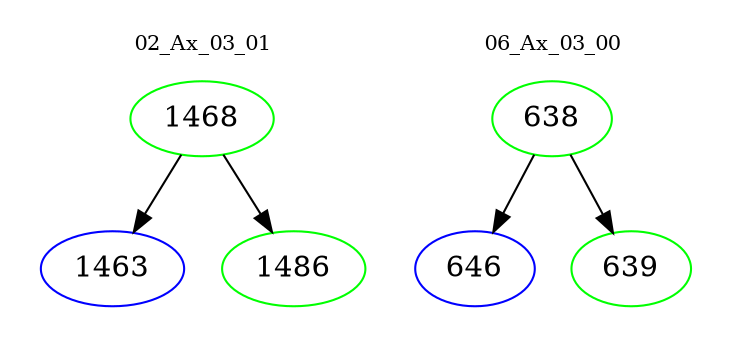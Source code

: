 digraph{
subgraph cluster_0 {
color = white
label = "02_Ax_03_01";
fontsize=10;
T0_1468 [label="1468", color="green"]
T0_1468 -> T0_1463 [color="black"]
T0_1463 [label="1463", color="blue"]
T0_1468 -> T0_1486 [color="black"]
T0_1486 [label="1486", color="green"]
}
subgraph cluster_1 {
color = white
label = "06_Ax_03_00";
fontsize=10;
T1_638 [label="638", color="green"]
T1_638 -> T1_646 [color="black"]
T1_646 [label="646", color="blue"]
T1_638 -> T1_639 [color="black"]
T1_639 [label="639", color="green"]
}
}
